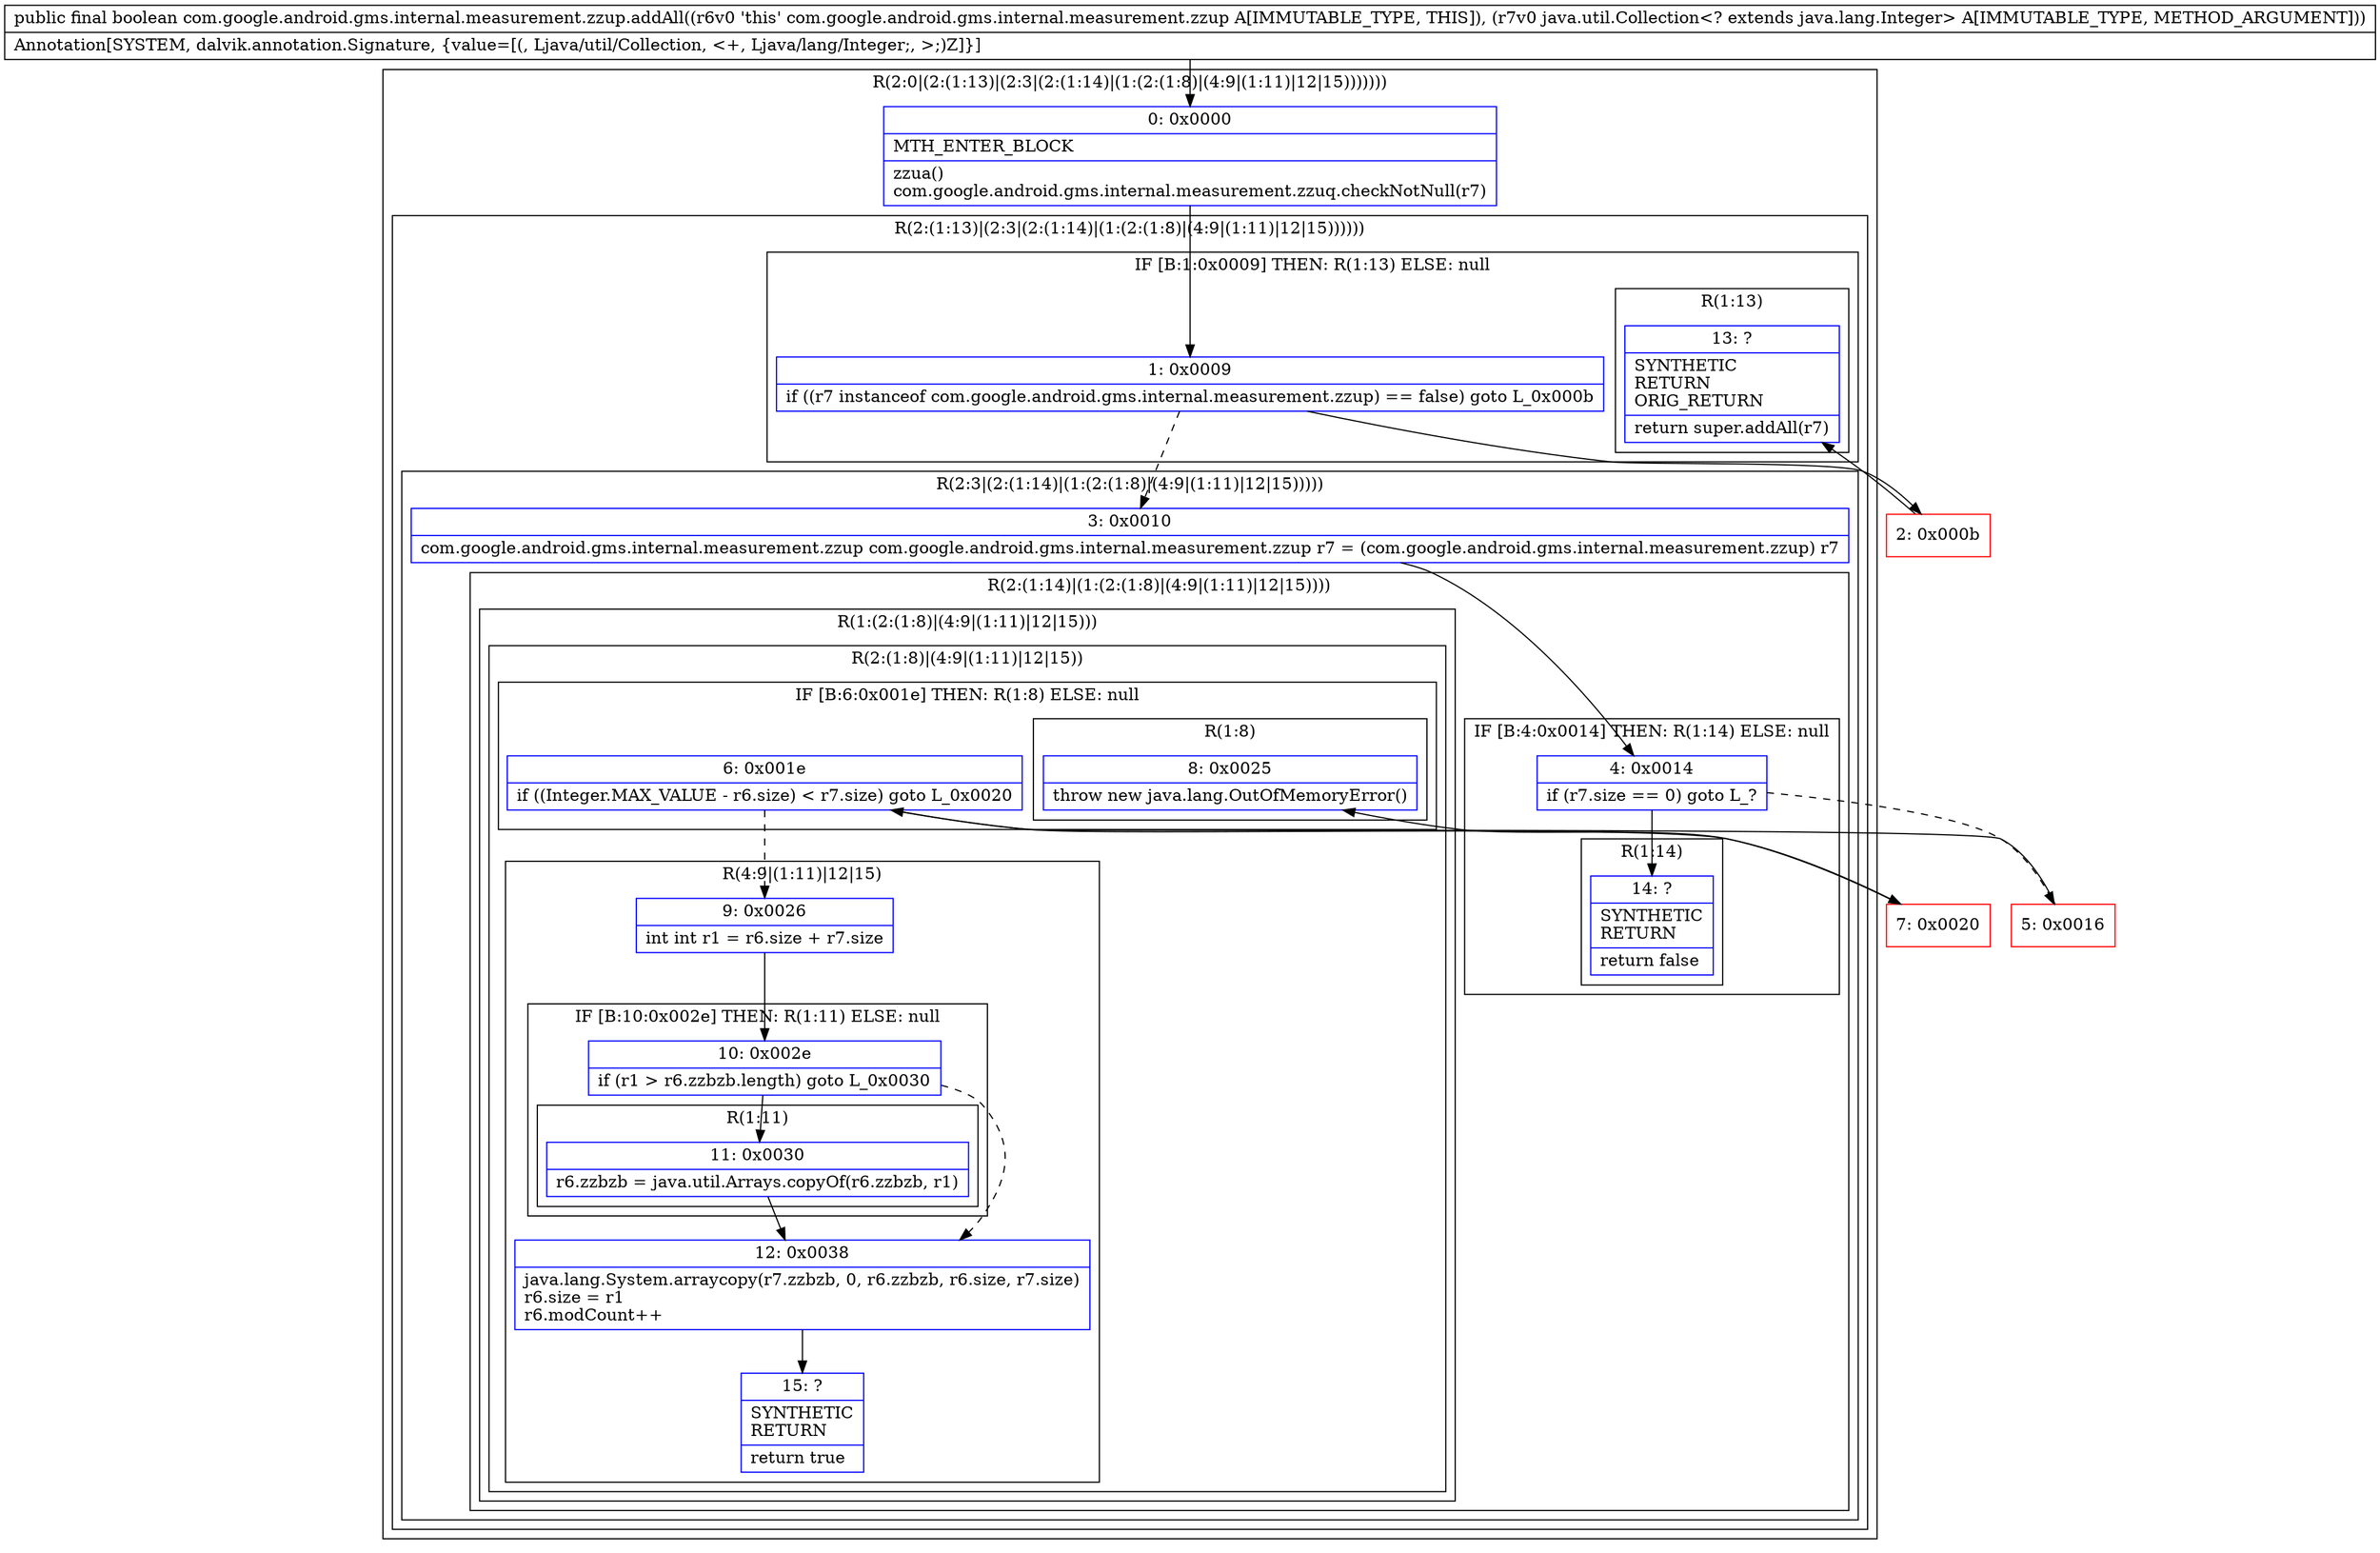 digraph "CFG forcom.google.android.gms.internal.measurement.zzup.addAll(Ljava\/util\/Collection;)Z" {
subgraph cluster_Region_269722469 {
label = "R(2:0|(2:(1:13)|(2:3|(2:(1:14)|(1:(2:(1:8)|(4:9|(1:11)|12|15)))))))";
node [shape=record,color=blue];
Node_0 [shape=record,label="{0\:\ 0x0000|MTH_ENTER_BLOCK\l|zzua()\lcom.google.android.gms.internal.measurement.zzuq.checkNotNull(r7)\l}"];
subgraph cluster_Region_1496267156 {
label = "R(2:(1:13)|(2:3|(2:(1:14)|(1:(2:(1:8)|(4:9|(1:11)|12|15))))))";
node [shape=record,color=blue];
subgraph cluster_IfRegion_219089972 {
label = "IF [B:1:0x0009] THEN: R(1:13) ELSE: null";
node [shape=record,color=blue];
Node_1 [shape=record,label="{1\:\ 0x0009|if ((r7 instanceof com.google.android.gms.internal.measurement.zzup) == false) goto L_0x000b\l}"];
subgraph cluster_Region_16685179 {
label = "R(1:13)";
node [shape=record,color=blue];
Node_13 [shape=record,label="{13\:\ ?|SYNTHETIC\lRETURN\lORIG_RETURN\l|return super.addAll(r7)\l}"];
}
}
subgraph cluster_Region_678040594 {
label = "R(2:3|(2:(1:14)|(1:(2:(1:8)|(4:9|(1:11)|12|15)))))";
node [shape=record,color=blue];
Node_3 [shape=record,label="{3\:\ 0x0010|com.google.android.gms.internal.measurement.zzup com.google.android.gms.internal.measurement.zzup r7 = (com.google.android.gms.internal.measurement.zzup) r7\l}"];
subgraph cluster_Region_234560394 {
label = "R(2:(1:14)|(1:(2:(1:8)|(4:9|(1:11)|12|15))))";
node [shape=record,color=blue];
subgraph cluster_IfRegion_1034412451 {
label = "IF [B:4:0x0014] THEN: R(1:14) ELSE: null";
node [shape=record,color=blue];
Node_4 [shape=record,label="{4\:\ 0x0014|if (r7.size == 0) goto L_?\l}"];
subgraph cluster_Region_758669368 {
label = "R(1:14)";
node [shape=record,color=blue];
Node_14 [shape=record,label="{14\:\ ?|SYNTHETIC\lRETURN\l|return false\l}"];
}
}
subgraph cluster_Region_1487120135 {
label = "R(1:(2:(1:8)|(4:9|(1:11)|12|15)))";
node [shape=record,color=blue];
subgraph cluster_Region_745193768 {
label = "R(2:(1:8)|(4:9|(1:11)|12|15))";
node [shape=record,color=blue];
subgraph cluster_IfRegion_143203594 {
label = "IF [B:6:0x001e] THEN: R(1:8) ELSE: null";
node [shape=record,color=blue];
Node_6 [shape=record,label="{6\:\ 0x001e|if ((Integer.MAX_VALUE \- r6.size) \< r7.size) goto L_0x0020\l}"];
subgraph cluster_Region_2040047716 {
label = "R(1:8)";
node [shape=record,color=blue];
Node_8 [shape=record,label="{8\:\ 0x0025|throw new java.lang.OutOfMemoryError()\l}"];
}
}
subgraph cluster_Region_1468231396 {
label = "R(4:9|(1:11)|12|15)";
node [shape=record,color=blue];
Node_9 [shape=record,label="{9\:\ 0x0026|int int r1 = r6.size + r7.size\l}"];
subgraph cluster_IfRegion_791751298 {
label = "IF [B:10:0x002e] THEN: R(1:11) ELSE: null";
node [shape=record,color=blue];
Node_10 [shape=record,label="{10\:\ 0x002e|if (r1 \> r6.zzbzb.length) goto L_0x0030\l}"];
subgraph cluster_Region_756644926 {
label = "R(1:11)";
node [shape=record,color=blue];
Node_11 [shape=record,label="{11\:\ 0x0030|r6.zzbzb = java.util.Arrays.copyOf(r6.zzbzb, r1)\l}"];
}
}
Node_12 [shape=record,label="{12\:\ 0x0038|java.lang.System.arraycopy(r7.zzbzb, 0, r6.zzbzb, r6.size, r7.size)\lr6.size = r1\lr6.modCount++\l}"];
Node_15 [shape=record,label="{15\:\ ?|SYNTHETIC\lRETURN\l|return true\l}"];
}
}
}
}
}
}
}
Node_2 [shape=record,color=red,label="{2\:\ 0x000b}"];
Node_5 [shape=record,color=red,label="{5\:\ 0x0016}"];
Node_7 [shape=record,color=red,label="{7\:\ 0x0020}"];
MethodNode[shape=record,label="{public final boolean com.google.android.gms.internal.measurement.zzup.addAll((r6v0 'this' com.google.android.gms.internal.measurement.zzup A[IMMUTABLE_TYPE, THIS]), (r7v0 java.util.Collection\<? extends java.lang.Integer\> A[IMMUTABLE_TYPE, METHOD_ARGUMENT]))  | Annotation[SYSTEM, dalvik.annotation.Signature, \{value=[(, Ljava\/util\/Collection, \<+, Ljava\/lang\/Integer;, \>;)Z]\}]\l}"];
MethodNode -> Node_0;
Node_0 -> Node_1;
Node_1 -> Node_2;
Node_1 -> Node_3[style=dashed];
Node_3 -> Node_4;
Node_4 -> Node_5[style=dashed];
Node_4 -> Node_14;
Node_6 -> Node_7;
Node_6 -> Node_9[style=dashed];
Node_9 -> Node_10;
Node_10 -> Node_11;
Node_10 -> Node_12[style=dashed];
Node_11 -> Node_12;
Node_12 -> Node_15;
Node_2 -> Node_13;
Node_5 -> Node_6;
Node_7 -> Node_8;
}

